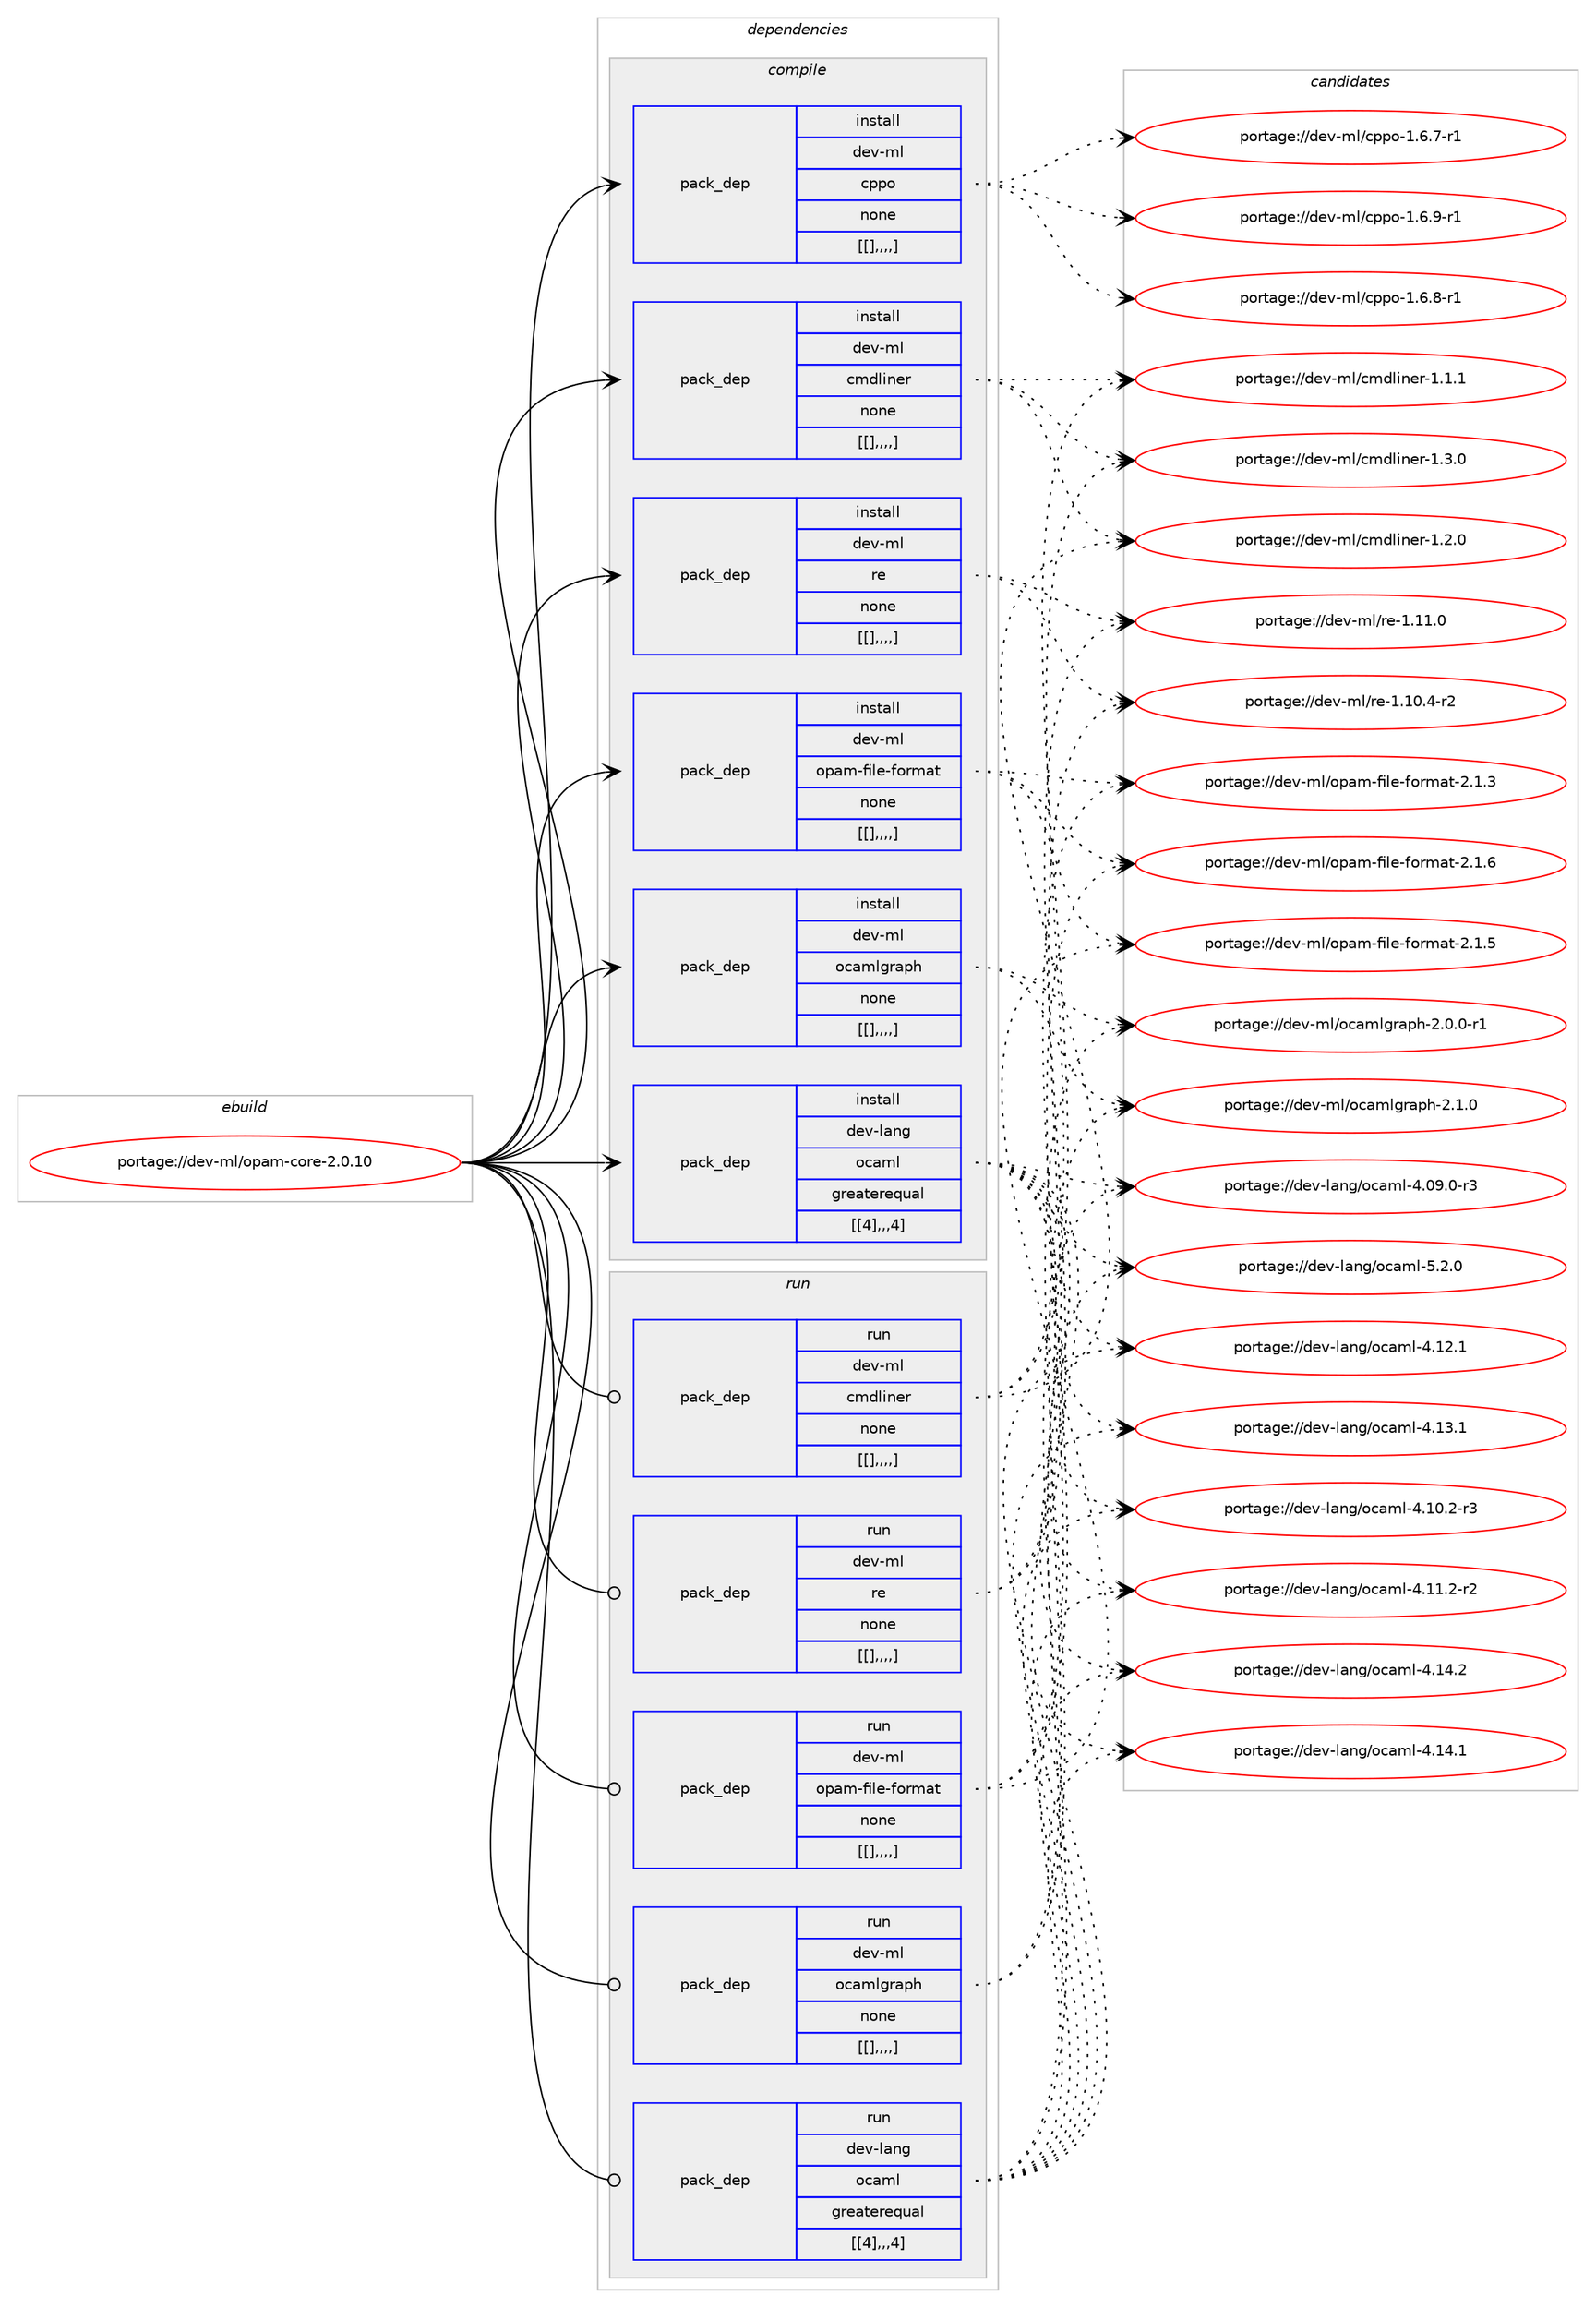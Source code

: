 digraph prolog {

# *************
# Graph options
# *************

newrank=true;
concentrate=true;
compound=true;
graph [rankdir=LR,fontname=Helvetica,fontsize=10,ranksep=1.5];#, ranksep=2.5, nodesep=0.2];
edge  [arrowhead=vee];
node  [fontname=Helvetica,fontsize=10];

# **********
# The ebuild
# **********

subgraph cluster_leftcol {
color=gray;
label=<<i>ebuild</i>>;
id [label="portage://dev-ml/opam-core-2.0.10", color=red, width=4, href="../dev-ml/opam-core-2.0.10.svg"];
}

# ****************
# The dependencies
# ****************

subgraph cluster_midcol {
color=gray;
label=<<i>dependencies</i>>;
subgraph cluster_compile {
fillcolor="#eeeeee";
style=filled;
label=<<i>compile</i>>;
subgraph pack91079 {
dependency122504 [label=<<TABLE BORDER="0" CELLBORDER="1" CELLSPACING="0" CELLPADDING="4" WIDTH="220"><TR><TD ROWSPAN="6" CELLPADDING="30">pack_dep</TD></TR><TR><TD WIDTH="110">install</TD></TR><TR><TD>dev-lang</TD></TR><TR><TD>ocaml</TD></TR><TR><TD>greaterequal</TD></TR><TR><TD>[[4],,,4]</TD></TR></TABLE>>, shape=none, color=blue];
}
id:e -> dependency122504:w [weight=20,style="solid",arrowhead="vee"];
subgraph pack91080 {
dependency122505 [label=<<TABLE BORDER="0" CELLBORDER="1" CELLSPACING="0" CELLPADDING="4" WIDTH="220"><TR><TD ROWSPAN="6" CELLPADDING="30">pack_dep</TD></TR><TR><TD WIDTH="110">install</TD></TR><TR><TD>dev-ml</TD></TR><TR><TD>cmdliner</TD></TR><TR><TD>none</TD></TR><TR><TD>[[],,,,]</TD></TR></TABLE>>, shape=none, color=blue];
}
id:e -> dependency122505:w [weight=20,style="solid",arrowhead="vee"];
subgraph pack91081 {
dependency122506 [label=<<TABLE BORDER="0" CELLBORDER="1" CELLSPACING="0" CELLPADDING="4" WIDTH="220"><TR><TD ROWSPAN="6" CELLPADDING="30">pack_dep</TD></TR><TR><TD WIDTH="110">install</TD></TR><TR><TD>dev-ml</TD></TR><TR><TD>cppo</TD></TR><TR><TD>none</TD></TR><TR><TD>[[],,,,]</TD></TR></TABLE>>, shape=none, color=blue];
}
id:e -> dependency122506:w [weight=20,style="solid",arrowhead="vee"];
subgraph pack91082 {
dependency122507 [label=<<TABLE BORDER="0" CELLBORDER="1" CELLSPACING="0" CELLPADDING="4" WIDTH="220"><TR><TD ROWSPAN="6" CELLPADDING="30">pack_dep</TD></TR><TR><TD WIDTH="110">install</TD></TR><TR><TD>dev-ml</TD></TR><TR><TD>ocamlgraph</TD></TR><TR><TD>none</TD></TR><TR><TD>[[],,,,]</TD></TR></TABLE>>, shape=none, color=blue];
}
id:e -> dependency122507:w [weight=20,style="solid",arrowhead="vee"];
subgraph pack91083 {
dependency122508 [label=<<TABLE BORDER="0" CELLBORDER="1" CELLSPACING="0" CELLPADDING="4" WIDTH="220"><TR><TD ROWSPAN="6" CELLPADDING="30">pack_dep</TD></TR><TR><TD WIDTH="110">install</TD></TR><TR><TD>dev-ml</TD></TR><TR><TD>opam-file-format</TD></TR><TR><TD>none</TD></TR><TR><TD>[[],,,,]</TD></TR></TABLE>>, shape=none, color=blue];
}
id:e -> dependency122508:w [weight=20,style="solid",arrowhead="vee"];
subgraph pack91084 {
dependency122509 [label=<<TABLE BORDER="0" CELLBORDER="1" CELLSPACING="0" CELLPADDING="4" WIDTH="220"><TR><TD ROWSPAN="6" CELLPADDING="30">pack_dep</TD></TR><TR><TD WIDTH="110">install</TD></TR><TR><TD>dev-ml</TD></TR><TR><TD>re</TD></TR><TR><TD>none</TD></TR><TR><TD>[[],,,,]</TD></TR></TABLE>>, shape=none, color=blue];
}
id:e -> dependency122509:w [weight=20,style="solid",arrowhead="vee"];
}
subgraph cluster_compileandrun {
fillcolor="#eeeeee";
style=filled;
label=<<i>compile and run</i>>;
}
subgraph cluster_run {
fillcolor="#eeeeee";
style=filled;
label=<<i>run</i>>;
subgraph pack91085 {
dependency122510 [label=<<TABLE BORDER="0" CELLBORDER="1" CELLSPACING="0" CELLPADDING="4" WIDTH="220"><TR><TD ROWSPAN="6" CELLPADDING="30">pack_dep</TD></TR><TR><TD WIDTH="110">run</TD></TR><TR><TD>dev-lang</TD></TR><TR><TD>ocaml</TD></TR><TR><TD>greaterequal</TD></TR><TR><TD>[[4],,,4]</TD></TR></TABLE>>, shape=none, color=blue];
}
id:e -> dependency122510:w [weight=20,style="solid",arrowhead="odot"];
subgraph pack91086 {
dependency122511 [label=<<TABLE BORDER="0" CELLBORDER="1" CELLSPACING="0" CELLPADDING="4" WIDTH="220"><TR><TD ROWSPAN="6" CELLPADDING="30">pack_dep</TD></TR><TR><TD WIDTH="110">run</TD></TR><TR><TD>dev-ml</TD></TR><TR><TD>cmdliner</TD></TR><TR><TD>none</TD></TR><TR><TD>[[],,,,]</TD></TR></TABLE>>, shape=none, color=blue];
}
id:e -> dependency122511:w [weight=20,style="solid",arrowhead="odot"];
subgraph pack91087 {
dependency122512 [label=<<TABLE BORDER="0" CELLBORDER="1" CELLSPACING="0" CELLPADDING="4" WIDTH="220"><TR><TD ROWSPAN="6" CELLPADDING="30">pack_dep</TD></TR><TR><TD WIDTH="110">run</TD></TR><TR><TD>dev-ml</TD></TR><TR><TD>ocamlgraph</TD></TR><TR><TD>none</TD></TR><TR><TD>[[],,,,]</TD></TR></TABLE>>, shape=none, color=blue];
}
id:e -> dependency122512:w [weight=20,style="solid",arrowhead="odot"];
subgraph pack91088 {
dependency122513 [label=<<TABLE BORDER="0" CELLBORDER="1" CELLSPACING="0" CELLPADDING="4" WIDTH="220"><TR><TD ROWSPAN="6" CELLPADDING="30">pack_dep</TD></TR><TR><TD WIDTH="110">run</TD></TR><TR><TD>dev-ml</TD></TR><TR><TD>opam-file-format</TD></TR><TR><TD>none</TD></TR><TR><TD>[[],,,,]</TD></TR></TABLE>>, shape=none, color=blue];
}
id:e -> dependency122513:w [weight=20,style="solid",arrowhead="odot"];
subgraph pack91089 {
dependency122514 [label=<<TABLE BORDER="0" CELLBORDER="1" CELLSPACING="0" CELLPADDING="4" WIDTH="220"><TR><TD ROWSPAN="6" CELLPADDING="30">pack_dep</TD></TR><TR><TD WIDTH="110">run</TD></TR><TR><TD>dev-ml</TD></TR><TR><TD>re</TD></TR><TR><TD>none</TD></TR><TR><TD>[[],,,,]</TD></TR></TABLE>>, shape=none, color=blue];
}
id:e -> dependency122514:w [weight=20,style="solid",arrowhead="odot"];
}
}

# **************
# The candidates
# **************

subgraph cluster_choices {
rank=same;
color=gray;
label=<<i>candidates</i>>;

subgraph choice91079 {
color=black;
nodesep=1;
choice1001011184510897110103471119997109108455346504648 [label="portage://dev-lang/ocaml-5.2.0", color=red, width=4,href="../dev-lang/ocaml-5.2.0.svg"];
choice100101118451089711010347111999710910845524649524650 [label="portage://dev-lang/ocaml-4.14.2", color=red, width=4,href="../dev-lang/ocaml-4.14.2.svg"];
choice100101118451089711010347111999710910845524649524649 [label="portage://dev-lang/ocaml-4.14.1", color=red, width=4,href="../dev-lang/ocaml-4.14.1.svg"];
choice100101118451089711010347111999710910845524649514649 [label="portage://dev-lang/ocaml-4.13.1", color=red, width=4,href="../dev-lang/ocaml-4.13.1.svg"];
choice100101118451089711010347111999710910845524649504649 [label="portage://dev-lang/ocaml-4.12.1", color=red, width=4,href="../dev-lang/ocaml-4.12.1.svg"];
choice1001011184510897110103471119997109108455246494946504511450 [label="portage://dev-lang/ocaml-4.11.2-r2", color=red, width=4,href="../dev-lang/ocaml-4.11.2-r2.svg"];
choice1001011184510897110103471119997109108455246494846504511451 [label="portage://dev-lang/ocaml-4.10.2-r3", color=red, width=4,href="../dev-lang/ocaml-4.10.2-r3.svg"];
choice1001011184510897110103471119997109108455246485746484511451 [label="portage://dev-lang/ocaml-4.09.0-r3", color=red, width=4,href="../dev-lang/ocaml-4.09.0-r3.svg"];
dependency122504:e -> choice1001011184510897110103471119997109108455346504648:w [style=dotted,weight="100"];
dependency122504:e -> choice100101118451089711010347111999710910845524649524650:w [style=dotted,weight="100"];
dependency122504:e -> choice100101118451089711010347111999710910845524649524649:w [style=dotted,weight="100"];
dependency122504:e -> choice100101118451089711010347111999710910845524649514649:w [style=dotted,weight="100"];
dependency122504:e -> choice100101118451089711010347111999710910845524649504649:w [style=dotted,weight="100"];
dependency122504:e -> choice1001011184510897110103471119997109108455246494946504511450:w [style=dotted,weight="100"];
dependency122504:e -> choice1001011184510897110103471119997109108455246494846504511451:w [style=dotted,weight="100"];
dependency122504:e -> choice1001011184510897110103471119997109108455246485746484511451:w [style=dotted,weight="100"];
}
subgraph choice91080 {
color=black;
nodesep=1;
choice100101118451091084799109100108105110101114454946514648 [label="portage://dev-ml/cmdliner-1.3.0", color=red, width=4,href="../dev-ml/cmdliner-1.3.0.svg"];
choice100101118451091084799109100108105110101114454946504648 [label="portage://dev-ml/cmdliner-1.2.0", color=red, width=4,href="../dev-ml/cmdliner-1.2.0.svg"];
choice100101118451091084799109100108105110101114454946494649 [label="portage://dev-ml/cmdliner-1.1.1", color=red, width=4,href="../dev-ml/cmdliner-1.1.1.svg"];
dependency122505:e -> choice100101118451091084799109100108105110101114454946514648:w [style=dotted,weight="100"];
dependency122505:e -> choice100101118451091084799109100108105110101114454946504648:w [style=dotted,weight="100"];
dependency122505:e -> choice100101118451091084799109100108105110101114454946494649:w [style=dotted,weight="100"];
}
subgraph choice91081 {
color=black;
nodesep=1;
choice1001011184510910847991121121114549465446574511449 [label="portage://dev-ml/cppo-1.6.9-r1", color=red, width=4,href="../dev-ml/cppo-1.6.9-r1.svg"];
choice1001011184510910847991121121114549465446564511449 [label="portage://dev-ml/cppo-1.6.8-r1", color=red, width=4,href="../dev-ml/cppo-1.6.8-r1.svg"];
choice1001011184510910847991121121114549465446554511449 [label="portage://dev-ml/cppo-1.6.7-r1", color=red, width=4,href="../dev-ml/cppo-1.6.7-r1.svg"];
dependency122506:e -> choice1001011184510910847991121121114549465446574511449:w [style=dotted,weight="100"];
dependency122506:e -> choice1001011184510910847991121121114549465446564511449:w [style=dotted,weight="100"];
dependency122506:e -> choice1001011184510910847991121121114549465446554511449:w [style=dotted,weight="100"];
}
subgraph choice91082 {
color=black;
nodesep=1;
choice1001011184510910847111999710910810311497112104455046494648 [label="portage://dev-ml/ocamlgraph-2.1.0", color=red, width=4,href="../dev-ml/ocamlgraph-2.1.0.svg"];
choice10010111845109108471119997109108103114971121044550464846484511449 [label="portage://dev-ml/ocamlgraph-2.0.0-r1", color=red, width=4,href="../dev-ml/ocamlgraph-2.0.0-r1.svg"];
dependency122507:e -> choice1001011184510910847111999710910810311497112104455046494648:w [style=dotted,weight="100"];
dependency122507:e -> choice10010111845109108471119997109108103114971121044550464846484511449:w [style=dotted,weight="100"];
}
subgraph choice91083 {
color=black;
nodesep=1;
choice100101118451091084711111297109451021051081014510211111410997116455046494654 [label="portage://dev-ml/opam-file-format-2.1.6", color=red, width=4,href="../dev-ml/opam-file-format-2.1.6.svg"];
choice100101118451091084711111297109451021051081014510211111410997116455046494653 [label="portage://dev-ml/opam-file-format-2.1.5", color=red, width=4,href="../dev-ml/opam-file-format-2.1.5.svg"];
choice100101118451091084711111297109451021051081014510211111410997116455046494651 [label="portage://dev-ml/opam-file-format-2.1.3", color=red, width=4,href="../dev-ml/opam-file-format-2.1.3.svg"];
dependency122508:e -> choice100101118451091084711111297109451021051081014510211111410997116455046494654:w [style=dotted,weight="100"];
dependency122508:e -> choice100101118451091084711111297109451021051081014510211111410997116455046494653:w [style=dotted,weight="100"];
dependency122508:e -> choice100101118451091084711111297109451021051081014510211111410997116455046494651:w [style=dotted,weight="100"];
}
subgraph choice91084 {
color=black;
nodesep=1;
choice100101118451091084711410145494649494648 [label="portage://dev-ml/re-1.11.0", color=red, width=4,href="../dev-ml/re-1.11.0.svg"];
choice1001011184510910847114101454946494846524511450 [label="portage://dev-ml/re-1.10.4-r2", color=red, width=4,href="../dev-ml/re-1.10.4-r2.svg"];
dependency122509:e -> choice100101118451091084711410145494649494648:w [style=dotted,weight="100"];
dependency122509:e -> choice1001011184510910847114101454946494846524511450:w [style=dotted,weight="100"];
}
subgraph choice91085 {
color=black;
nodesep=1;
choice1001011184510897110103471119997109108455346504648 [label="portage://dev-lang/ocaml-5.2.0", color=red, width=4,href="../dev-lang/ocaml-5.2.0.svg"];
choice100101118451089711010347111999710910845524649524650 [label="portage://dev-lang/ocaml-4.14.2", color=red, width=4,href="../dev-lang/ocaml-4.14.2.svg"];
choice100101118451089711010347111999710910845524649524649 [label="portage://dev-lang/ocaml-4.14.1", color=red, width=4,href="../dev-lang/ocaml-4.14.1.svg"];
choice100101118451089711010347111999710910845524649514649 [label="portage://dev-lang/ocaml-4.13.1", color=red, width=4,href="../dev-lang/ocaml-4.13.1.svg"];
choice100101118451089711010347111999710910845524649504649 [label="portage://dev-lang/ocaml-4.12.1", color=red, width=4,href="../dev-lang/ocaml-4.12.1.svg"];
choice1001011184510897110103471119997109108455246494946504511450 [label="portage://dev-lang/ocaml-4.11.2-r2", color=red, width=4,href="../dev-lang/ocaml-4.11.2-r2.svg"];
choice1001011184510897110103471119997109108455246494846504511451 [label="portage://dev-lang/ocaml-4.10.2-r3", color=red, width=4,href="../dev-lang/ocaml-4.10.2-r3.svg"];
choice1001011184510897110103471119997109108455246485746484511451 [label="portage://dev-lang/ocaml-4.09.0-r3", color=red, width=4,href="../dev-lang/ocaml-4.09.0-r3.svg"];
dependency122510:e -> choice1001011184510897110103471119997109108455346504648:w [style=dotted,weight="100"];
dependency122510:e -> choice100101118451089711010347111999710910845524649524650:w [style=dotted,weight="100"];
dependency122510:e -> choice100101118451089711010347111999710910845524649524649:w [style=dotted,weight="100"];
dependency122510:e -> choice100101118451089711010347111999710910845524649514649:w [style=dotted,weight="100"];
dependency122510:e -> choice100101118451089711010347111999710910845524649504649:w [style=dotted,weight="100"];
dependency122510:e -> choice1001011184510897110103471119997109108455246494946504511450:w [style=dotted,weight="100"];
dependency122510:e -> choice1001011184510897110103471119997109108455246494846504511451:w [style=dotted,weight="100"];
dependency122510:e -> choice1001011184510897110103471119997109108455246485746484511451:w [style=dotted,weight="100"];
}
subgraph choice91086 {
color=black;
nodesep=1;
choice100101118451091084799109100108105110101114454946514648 [label="portage://dev-ml/cmdliner-1.3.0", color=red, width=4,href="../dev-ml/cmdliner-1.3.0.svg"];
choice100101118451091084799109100108105110101114454946504648 [label="portage://dev-ml/cmdliner-1.2.0", color=red, width=4,href="../dev-ml/cmdliner-1.2.0.svg"];
choice100101118451091084799109100108105110101114454946494649 [label="portage://dev-ml/cmdliner-1.1.1", color=red, width=4,href="../dev-ml/cmdliner-1.1.1.svg"];
dependency122511:e -> choice100101118451091084799109100108105110101114454946514648:w [style=dotted,weight="100"];
dependency122511:e -> choice100101118451091084799109100108105110101114454946504648:w [style=dotted,weight="100"];
dependency122511:e -> choice100101118451091084799109100108105110101114454946494649:w [style=dotted,weight="100"];
}
subgraph choice91087 {
color=black;
nodesep=1;
choice1001011184510910847111999710910810311497112104455046494648 [label="portage://dev-ml/ocamlgraph-2.1.0", color=red, width=4,href="../dev-ml/ocamlgraph-2.1.0.svg"];
choice10010111845109108471119997109108103114971121044550464846484511449 [label="portage://dev-ml/ocamlgraph-2.0.0-r1", color=red, width=4,href="../dev-ml/ocamlgraph-2.0.0-r1.svg"];
dependency122512:e -> choice1001011184510910847111999710910810311497112104455046494648:w [style=dotted,weight="100"];
dependency122512:e -> choice10010111845109108471119997109108103114971121044550464846484511449:w [style=dotted,weight="100"];
}
subgraph choice91088 {
color=black;
nodesep=1;
choice100101118451091084711111297109451021051081014510211111410997116455046494654 [label="portage://dev-ml/opam-file-format-2.1.6", color=red, width=4,href="../dev-ml/opam-file-format-2.1.6.svg"];
choice100101118451091084711111297109451021051081014510211111410997116455046494653 [label="portage://dev-ml/opam-file-format-2.1.5", color=red, width=4,href="../dev-ml/opam-file-format-2.1.5.svg"];
choice100101118451091084711111297109451021051081014510211111410997116455046494651 [label="portage://dev-ml/opam-file-format-2.1.3", color=red, width=4,href="../dev-ml/opam-file-format-2.1.3.svg"];
dependency122513:e -> choice100101118451091084711111297109451021051081014510211111410997116455046494654:w [style=dotted,weight="100"];
dependency122513:e -> choice100101118451091084711111297109451021051081014510211111410997116455046494653:w [style=dotted,weight="100"];
dependency122513:e -> choice100101118451091084711111297109451021051081014510211111410997116455046494651:w [style=dotted,weight="100"];
}
subgraph choice91089 {
color=black;
nodesep=1;
choice100101118451091084711410145494649494648 [label="portage://dev-ml/re-1.11.0", color=red, width=4,href="../dev-ml/re-1.11.0.svg"];
choice1001011184510910847114101454946494846524511450 [label="portage://dev-ml/re-1.10.4-r2", color=red, width=4,href="../dev-ml/re-1.10.4-r2.svg"];
dependency122514:e -> choice100101118451091084711410145494649494648:w [style=dotted,weight="100"];
dependency122514:e -> choice1001011184510910847114101454946494846524511450:w [style=dotted,weight="100"];
}
}

}
